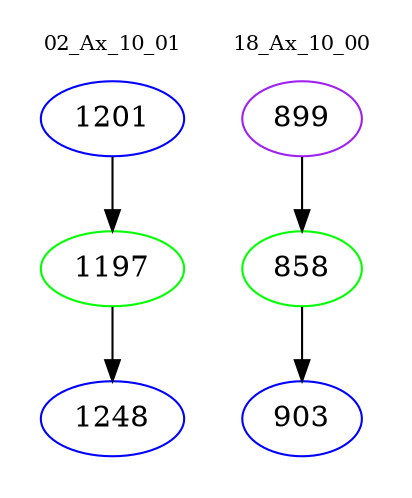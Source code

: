 digraph{
subgraph cluster_0 {
color = white
label = "02_Ax_10_01";
fontsize=10;
T0_1201 [label="1201", color="blue"]
T0_1201 -> T0_1197 [color="black"]
T0_1197 [label="1197", color="green"]
T0_1197 -> T0_1248 [color="black"]
T0_1248 [label="1248", color="blue"]
}
subgraph cluster_1 {
color = white
label = "18_Ax_10_00";
fontsize=10;
T1_899 [label="899", color="purple"]
T1_899 -> T1_858 [color="black"]
T1_858 [label="858", color="green"]
T1_858 -> T1_903 [color="black"]
T1_903 [label="903", color="blue"]
}
}
